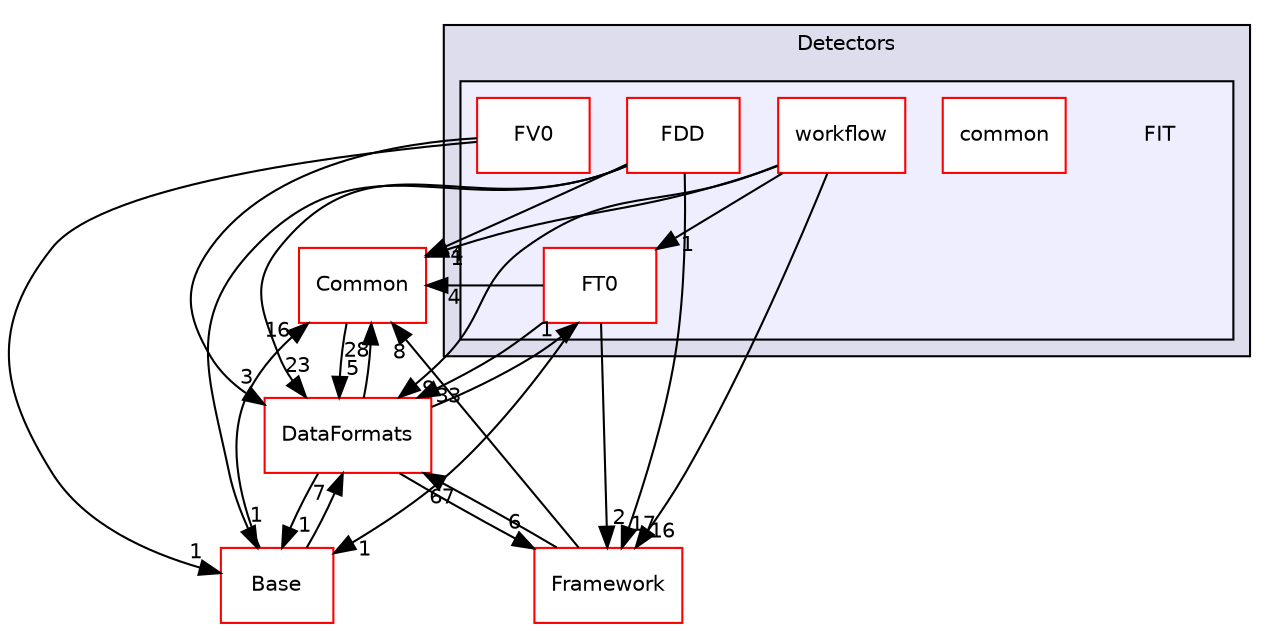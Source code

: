 digraph "/home/travis/build/AliceO2Group/AliceO2/Detectors/FIT" {
  bgcolor=transparent;
  compound=true
  node [ fontsize="10", fontname="Helvetica"];
  edge [ labelfontsize="10", labelfontname="Helvetica"];
  subgraph clusterdir_051dca18e802f8e9474f2e30d29c04e0 {
    graph [ bgcolor="#ddddee", pencolor="black", label="Detectors" fontname="Helvetica", fontsize="10", URL="dir_051dca18e802f8e9474f2e30d29c04e0.html"]
  subgraph clusterdir_d14e88a79bca429480864605ee348cef {
    graph [ bgcolor="#eeeeff", pencolor="black", label="" URL="dir_d14e88a79bca429480864605ee348cef.html"];
    dir_d14e88a79bca429480864605ee348cef [shape=plaintext label="FIT"];
    dir_e149fd8c00f4d2e1086cfbf4d58a065a [shape=box label="common" color="red" fillcolor="white" style="filled" URL="dir_e149fd8c00f4d2e1086cfbf4d58a065a.html"];
    dir_a5b1c90a9b4d60b6556bfe35a03caaa0 [shape=box label="FDD" color="red" fillcolor="white" style="filled" URL="dir_a5b1c90a9b4d60b6556bfe35a03caaa0.html"];
    dir_732f729910dd598014f768fa2866f334 [shape=box label="FT0" color="red" fillcolor="white" style="filled" URL="dir_732f729910dd598014f768fa2866f334.html"];
    dir_47779a59737632a3da2336a4e8799b86 [shape=box label="FV0" color="red" fillcolor="white" style="filled" URL="dir_47779a59737632a3da2336a4e8799b86.html"];
    dir_5ce6e9398434f08eb70f7bcae577b527 [shape=box label="workflow" color="red" fillcolor="white" style="filled" URL="dir_5ce6e9398434f08eb70f7bcae577b527.html"];
  }
  }
  dir_4ab6b4cc6a7edbff49100e9123df213f [shape=box label="Common" color="red" URL="dir_4ab6b4cc6a7edbff49100e9123df213f.html"];
  dir_37c90836491b695b472bf98d1be8336b [shape=box label="Base" color="red" URL="dir_37c90836491b695b472bf98d1be8336b.html"];
  dir_bcbb2cf9a3d3d83e5515c82071a07177 [shape=box label="Framework" color="red" URL="dir_bcbb2cf9a3d3d83e5515c82071a07177.html"];
  dir_2171f7ec022c5423887b07c69b2f5b48 [shape=box label="DataFormats" color="red" URL="dir_2171f7ec022c5423887b07c69b2f5b48.html"];
  dir_5ce6e9398434f08eb70f7bcae577b527->dir_4ab6b4cc6a7edbff49100e9123df213f [headlabel="1", labeldistance=1.5 headhref="dir_000345_000012.html"];
  dir_5ce6e9398434f08eb70f7bcae577b527->dir_732f729910dd598014f768fa2866f334 [headlabel="1", labeldistance=1.5 headhref="dir_000345_000267.html"];
  dir_5ce6e9398434f08eb70f7bcae577b527->dir_bcbb2cf9a3d3d83e5515c82071a07177 [headlabel="16", labeldistance=1.5 headhref="dir_000345_000031.html"];
  dir_5ce6e9398434f08eb70f7bcae577b527->dir_2171f7ec022c5423887b07c69b2f5b48 [headlabel="9", labeldistance=1.5 headhref="dir_000345_000055.html"];
  dir_4ab6b4cc6a7edbff49100e9123df213f->dir_2171f7ec022c5423887b07c69b2f5b48 [headlabel="5", labeldistance=1.5 headhref="dir_000012_000055.html"];
  dir_37c90836491b695b472bf98d1be8336b->dir_4ab6b4cc6a7edbff49100e9123df213f [headlabel="16", labeldistance=1.5 headhref="dir_000256_000012.html"];
  dir_37c90836491b695b472bf98d1be8336b->dir_2171f7ec022c5423887b07c69b2f5b48 [headlabel="7", labeldistance=1.5 headhref="dir_000256_000055.html"];
  dir_47779a59737632a3da2336a4e8799b86->dir_37c90836491b695b472bf98d1be8336b [headlabel="1", labeldistance=1.5 headhref="dir_000271_000256.html"];
  dir_47779a59737632a3da2336a4e8799b86->dir_2171f7ec022c5423887b07c69b2f5b48 [headlabel="3", labeldistance=1.5 headhref="dir_000271_000055.html"];
  dir_732f729910dd598014f768fa2866f334->dir_4ab6b4cc6a7edbff49100e9123df213f [headlabel="4", labeldistance=1.5 headhref="dir_000267_000012.html"];
  dir_732f729910dd598014f768fa2866f334->dir_37c90836491b695b472bf98d1be8336b [headlabel="1", labeldistance=1.5 headhref="dir_000267_000256.html"];
  dir_732f729910dd598014f768fa2866f334->dir_bcbb2cf9a3d3d83e5515c82071a07177 [headlabel="2", labeldistance=1.5 headhref="dir_000267_000031.html"];
  dir_732f729910dd598014f768fa2866f334->dir_2171f7ec022c5423887b07c69b2f5b48 [headlabel="33", labeldistance=1.5 headhref="dir_000267_000055.html"];
  dir_a5b1c90a9b4d60b6556bfe35a03caaa0->dir_4ab6b4cc6a7edbff49100e9123df213f [headlabel="4", labeldistance=1.5 headhref="dir_000263_000012.html"];
  dir_a5b1c90a9b4d60b6556bfe35a03caaa0->dir_37c90836491b695b472bf98d1be8336b [headlabel="1", labeldistance=1.5 headhref="dir_000263_000256.html"];
  dir_a5b1c90a9b4d60b6556bfe35a03caaa0->dir_bcbb2cf9a3d3d83e5515c82071a07177 [headlabel="17", labeldistance=1.5 headhref="dir_000263_000031.html"];
  dir_a5b1c90a9b4d60b6556bfe35a03caaa0->dir_2171f7ec022c5423887b07c69b2f5b48 [headlabel="23", labeldistance=1.5 headhref="dir_000263_000055.html"];
  dir_bcbb2cf9a3d3d83e5515c82071a07177->dir_4ab6b4cc6a7edbff49100e9123df213f [headlabel="8", labeldistance=1.5 headhref="dir_000031_000012.html"];
  dir_bcbb2cf9a3d3d83e5515c82071a07177->dir_2171f7ec022c5423887b07c69b2f5b48 [headlabel="67", labeldistance=1.5 headhref="dir_000031_000055.html"];
  dir_2171f7ec022c5423887b07c69b2f5b48->dir_4ab6b4cc6a7edbff49100e9123df213f [headlabel="28", labeldistance=1.5 headhref="dir_000055_000012.html"];
  dir_2171f7ec022c5423887b07c69b2f5b48->dir_37c90836491b695b472bf98d1be8336b [headlabel="1", labeldistance=1.5 headhref="dir_000055_000256.html"];
  dir_2171f7ec022c5423887b07c69b2f5b48->dir_732f729910dd598014f768fa2866f334 [headlabel="1", labeldistance=1.5 headhref="dir_000055_000267.html"];
  dir_2171f7ec022c5423887b07c69b2f5b48->dir_bcbb2cf9a3d3d83e5515c82071a07177 [headlabel="6", labeldistance=1.5 headhref="dir_000055_000031.html"];
}

